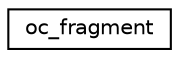 digraph "Graphical Class Hierarchy"
{
  edge [fontname="Helvetica",fontsize="10",labelfontname="Helvetica",labelfontsize="10"];
  node [fontname="Helvetica",fontsize="10",shape=record];
  rankdir="LR";
  Node1 [label="oc_fragment",height=0.2,width=0.4,color="black", fillcolor="white", style="filled",URL="$structoc__fragment.html"];
}

